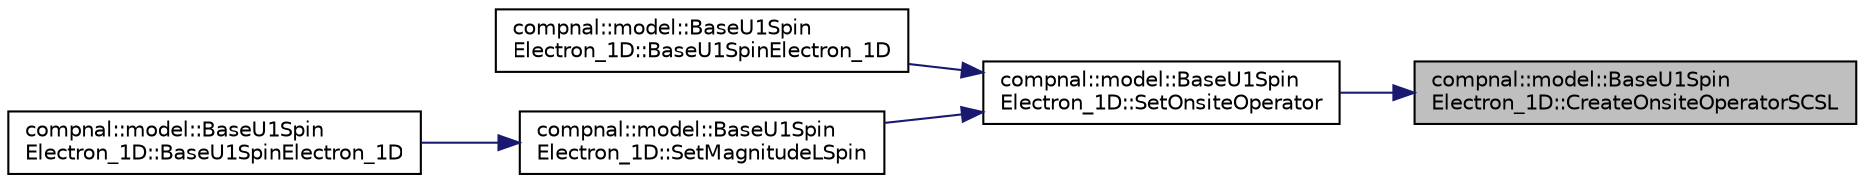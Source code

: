 digraph "compnal::model::BaseU1SpinElectron_1D::CreateOnsiteOperatorSCSL"
{
 // INTERACTIVE_SVG=YES
 // LATEX_PDF_SIZE
  edge [fontname="Helvetica",fontsize="10",labelfontname="Helvetica",labelfontsize="10"];
  node [fontname="Helvetica",fontsize="10",shape=record];
  rankdir="RL";
  Node1 [label="compnal::model::BaseU1Spin\lElectron_1D::CreateOnsiteOperatorSCSL",height=0.2,width=0.4,color="black", fillcolor="grey75", style="filled", fontcolor="black",tooltip="Generate ."];
  Node1 -> Node2 [dir="back",color="midnightblue",fontsize="10",style="solid",fontname="Helvetica"];
  Node2 [label="compnal::model::BaseU1Spin\lElectron_1D::SetOnsiteOperator",height=0.2,width=0.4,color="black", fillcolor="white", style="filled",URL="$de/d75/classcompnal_1_1model_1_1_base_u1_spin_electron__1_d.html#a3b7543af8237ac54917e92bd20811f23",tooltip="Set onsite operators."];
  Node2 -> Node3 [dir="back",color="midnightblue",fontsize="10",style="solid",fontname="Helvetica"];
  Node3 [label="compnal::model::BaseU1Spin\lElectron_1D::BaseU1SpinElectron_1D",height=0.2,width=0.4,color="black", fillcolor="white", style="filled",URL="$de/d75/classcompnal_1_1model_1_1_base_u1_spin_electron__1_d.html#ace952a54f1c61f82eab2c93be8254409",tooltip="Constructor of BaseU1SpinElectron_1D class."];
  Node2 -> Node4 [dir="back",color="midnightblue",fontsize="10",style="solid",fontname="Helvetica"];
  Node4 [label="compnal::model::BaseU1Spin\lElectron_1D::SetMagnitudeLSpin",height=0.2,width=0.4,color="black", fillcolor="white", style="filled",URL="$de/d75/classcompnal_1_1model_1_1_base_u1_spin_electron__1_d.html#ada273807b072a3a3a12062de109413aa",tooltip="Set the magnitude of the spin ."];
  Node4 -> Node5 [dir="back",color="midnightblue",fontsize="10",style="solid",fontname="Helvetica"];
  Node5 [label="compnal::model::BaseU1Spin\lElectron_1D::BaseU1SpinElectron_1D",height=0.2,width=0.4,color="black", fillcolor="white", style="filled",URL="$de/d75/classcompnal_1_1model_1_1_base_u1_spin_electron__1_d.html#a679ded7b05555a3a8ac29859bb172b99",tooltip="Constructor of BaseU1SpinElectron_1D class."];
}

